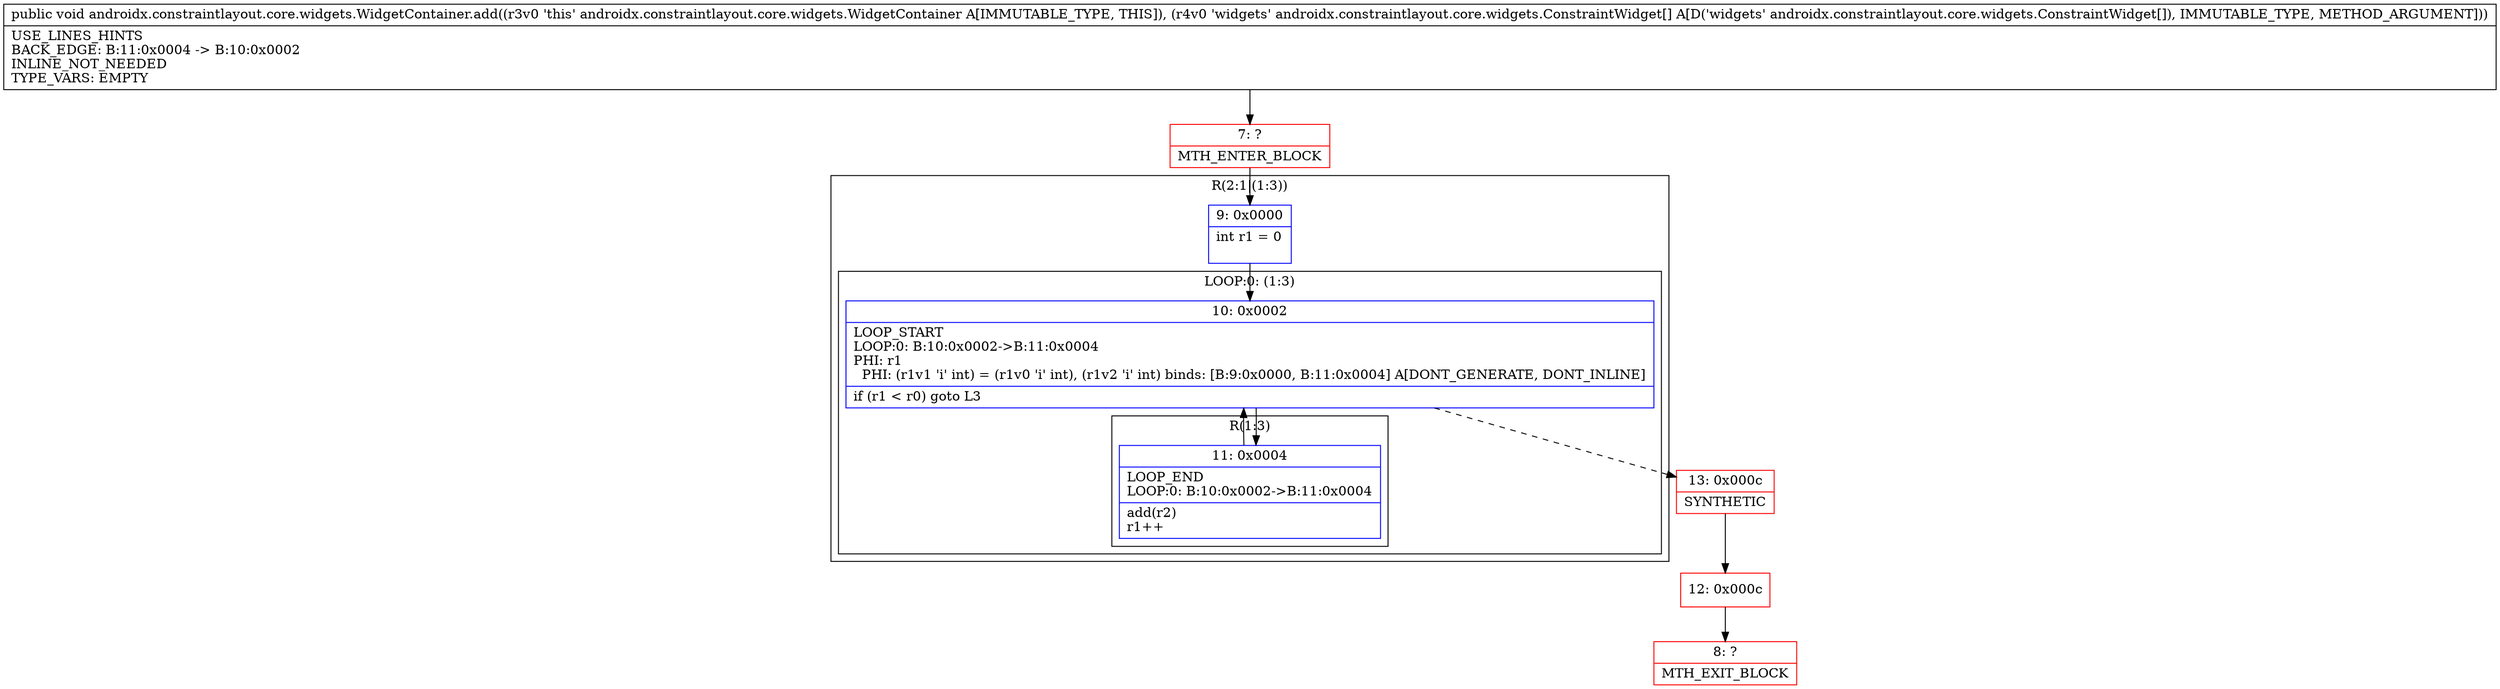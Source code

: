 digraph "CFG forandroidx.constraintlayout.core.widgets.WidgetContainer.add([Landroidx\/constraintlayout\/core\/widgets\/ConstraintWidget;)V" {
subgraph cluster_Region_1142315886 {
label = "R(2:1|(1:3))";
node [shape=record,color=blue];
Node_9 [shape=record,label="{9\:\ 0x0000|int r1 = 0\l\l}"];
subgraph cluster_LoopRegion_392601509 {
label = "LOOP:0: (1:3)";
node [shape=record,color=blue];
Node_10 [shape=record,label="{10\:\ 0x0002|LOOP_START\lLOOP:0: B:10:0x0002\-\>B:11:0x0004\lPHI: r1 \l  PHI: (r1v1 'i' int) = (r1v0 'i' int), (r1v2 'i' int) binds: [B:9:0x0000, B:11:0x0004] A[DONT_GENERATE, DONT_INLINE]\l|if (r1 \< r0) goto L3\l}"];
subgraph cluster_Region_2011255791 {
label = "R(1:3)";
node [shape=record,color=blue];
Node_11 [shape=record,label="{11\:\ 0x0004|LOOP_END\lLOOP:0: B:10:0x0002\-\>B:11:0x0004\l|add(r2)\lr1++\l}"];
}
}
}
Node_7 [shape=record,color=red,label="{7\:\ ?|MTH_ENTER_BLOCK\l}"];
Node_13 [shape=record,color=red,label="{13\:\ 0x000c|SYNTHETIC\l}"];
Node_12 [shape=record,color=red,label="{12\:\ 0x000c}"];
Node_8 [shape=record,color=red,label="{8\:\ ?|MTH_EXIT_BLOCK\l}"];
MethodNode[shape=record,label="{public void androidx.constraintlayout.core.widgets.WidgetContainer.add((r3v0 'this' androidx.constraintlayout.core.widgets.WidgetContainer A[IMMUTABLE_TYPE, THIS]), (r4v0 'widgets' androidx.constraintlayout.core.widgets.ConstraintWidget[] A[D('widgets' androidx.constraintlayout.core.widgets.ConstraintWidget[]), IMMUTABLE_TYPE, METHOD_ARGUMENT]))  | USE_LINES_HINTS\lBACK_EDGE: B:11:0x0004 \-\> B:10:0x0002\lINLINE_NOT_NEEDED\lTYPE_VARS: EMPTY\l}"];
MethodNode -> Node_7;Node_9 -> Node_10;
Node_10 -> Node_11;
Node_10 -> Node_13[style=dashed];
Node_11 -> Node_10;
Node_7 -> Node_9;
Node_13 -> Node_12;
Node_12 -> Node_8;
}

